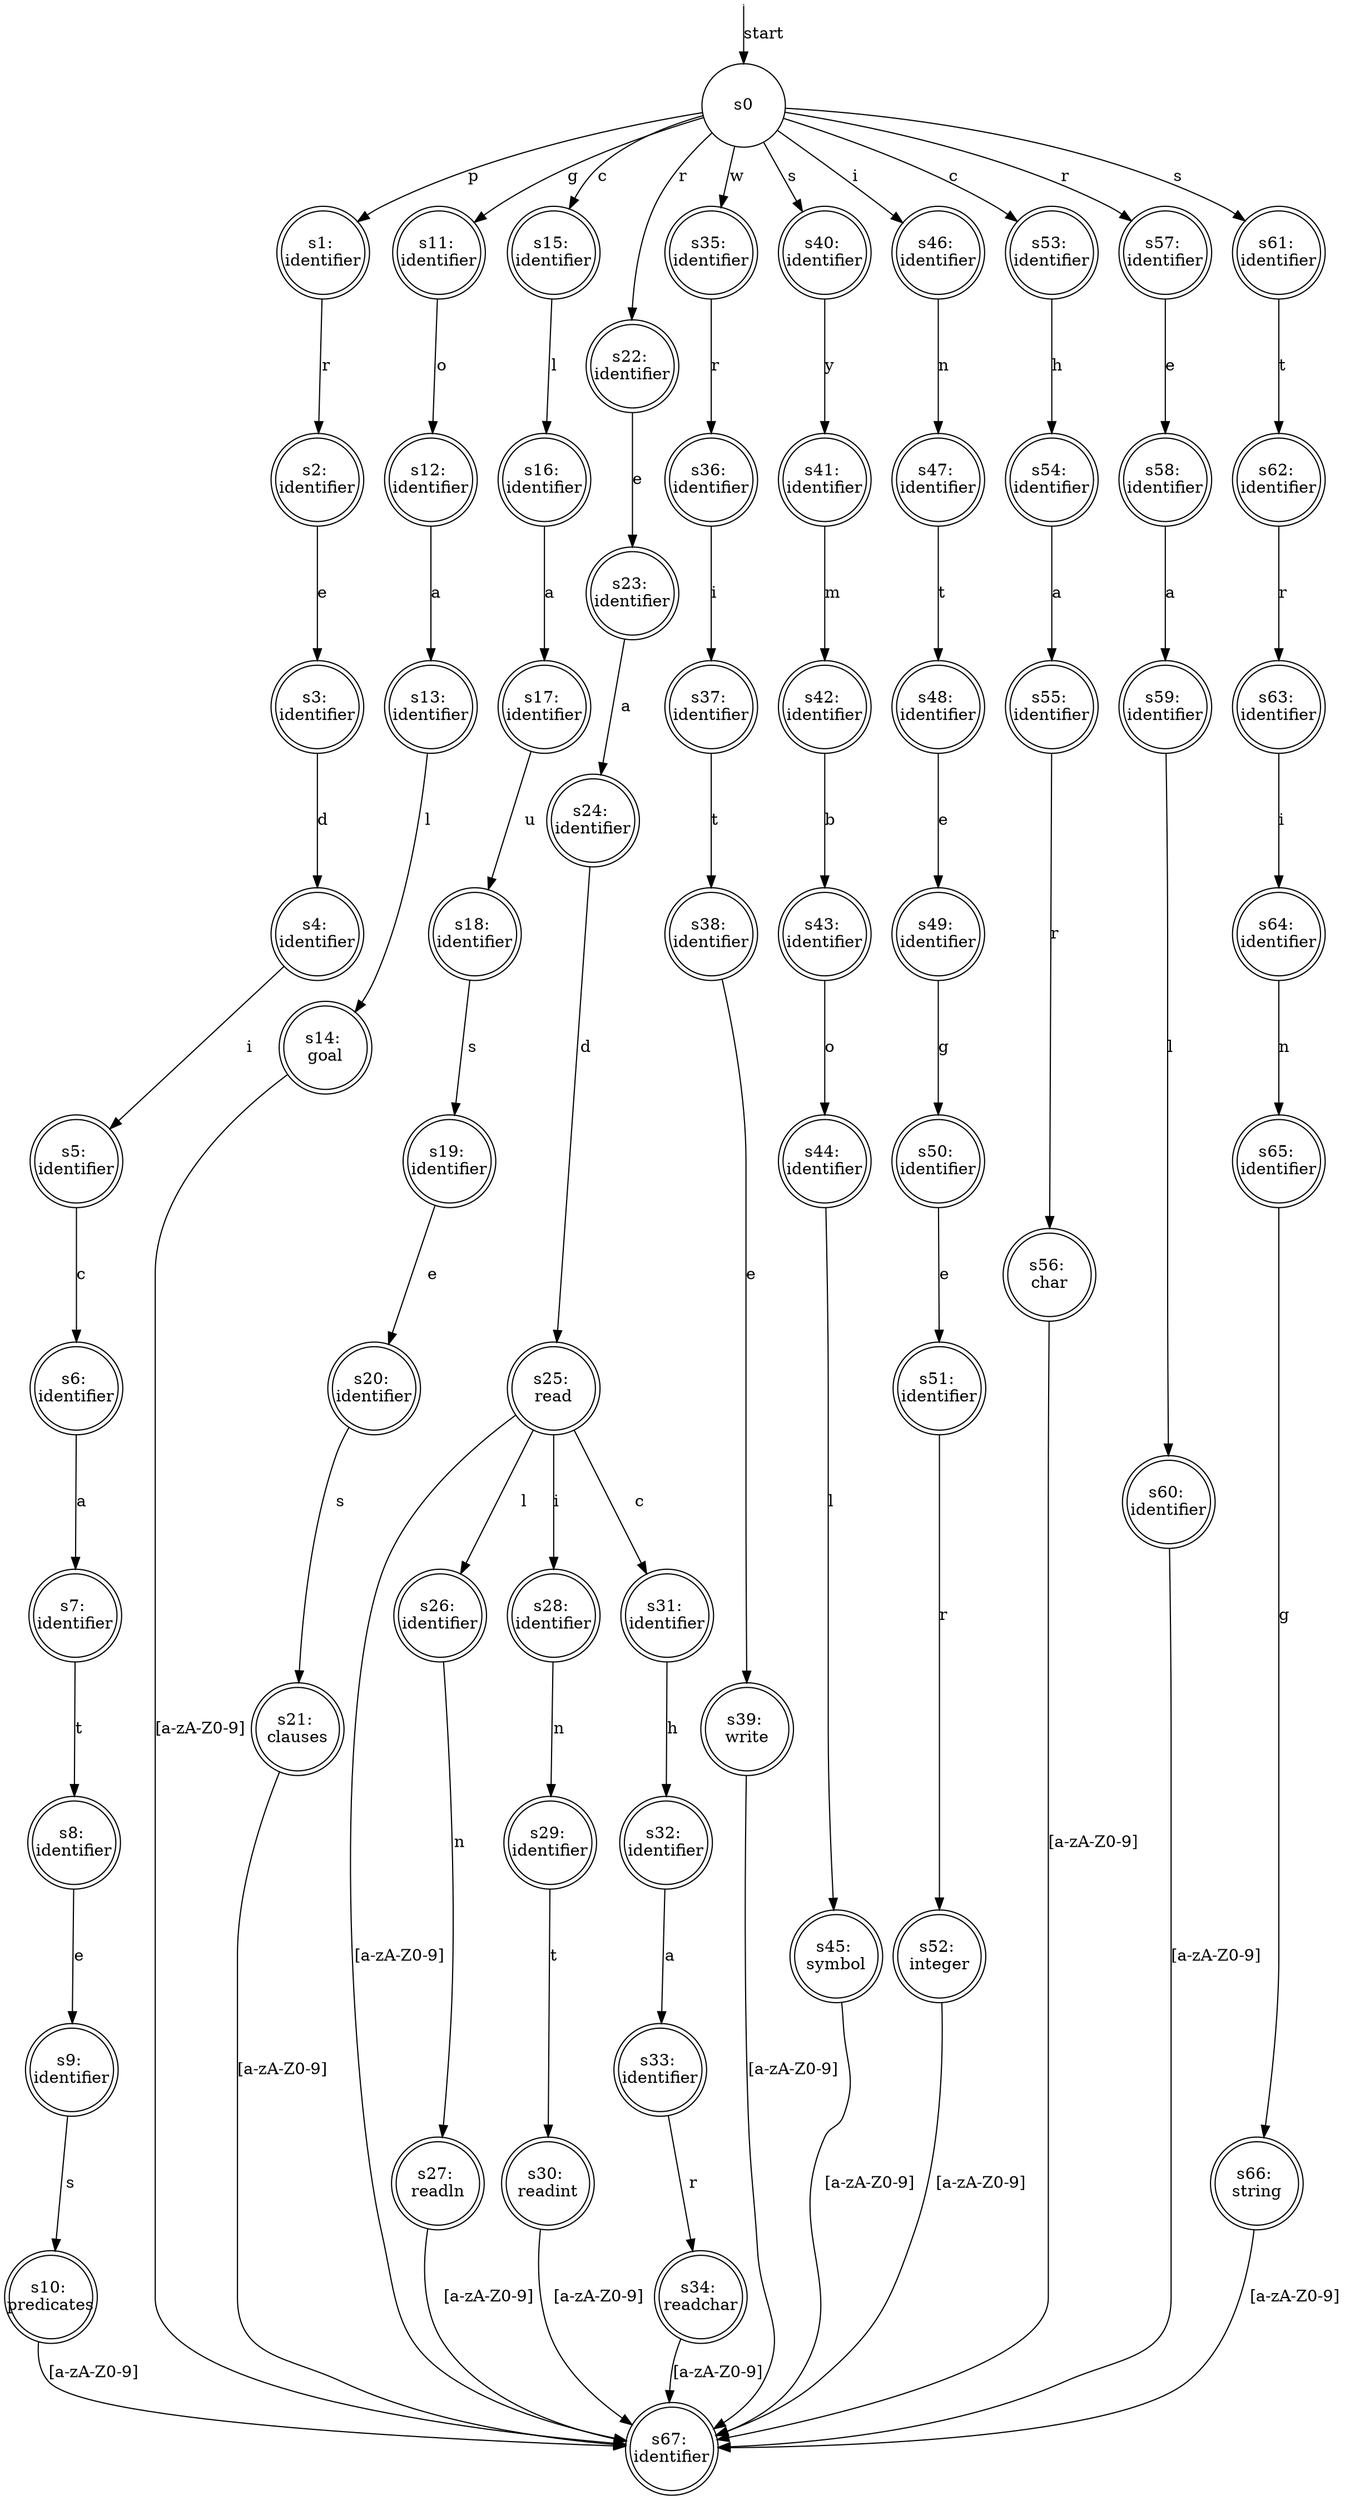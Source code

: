 digraph dfa_reserved_words {
	node [shape=doublecircle]
	node [fixedsize=true]
	node [width=1]
	edge [shape=normal]
	start_reserved_words [shape=point width=0]
	s0 [shape=circle width=1]
	s67 [label="s67: 
identifier"]
	start_reserved_words -> s0 [label=start]
	s1 [label="s1: 
identifier"]
	s2 [label="s2: 
identifier"]
	s3 [label="s3: 
identifier"]
	s4 [label="s4: 
identifier"]
	s5 [label="s5: 
identifier"]
	s6 [label="s6: 
identifier"]
	s7 [label="s7: 
identifier"]
	s8 [label="s8: 
identifier"]
	s9 [label="s9: 
identifier"]
	s10 [label="s10: 
predicates"]
	s0 -> s1 [label=p]
	s1 -> s2 [label=r]
	s2 -> s3 [label=e]
	s3 -> s4 [label=d]
	s4 -> s5 [label=i]
	s5 -> s6 [label=c]
	s6 -> s7 [label=a]
	s7 -> s8 [label=t]
	s8 -> s9 [label=e]
	s9 -> s10 [label=s]
	s10 -> s67 [label="[a-zA-Z0-9]"]
	s11 [label="s11: 
identifier"]
	s12 [label="s12: 
identifier"]
	s13 [label="s13: 
identifier"]
	s14 [label="s14: 
goal"]
	s0 -> s11 [label=g]
	s11 -> s12 [label=o]
	s12 -> s13 [label=a]
	s13 -> s14 [label=l]
	s14 -> s67 [label="[a-zA-Z0-9]"]
	s15 [label="s15: 
identifier"]
	s16 [label="s16: 
identifier"]
	s17 [label="s17: 
identifier"]
	s18 [label="s18: 
identifier"]
	s19 [label="s19: 
identifier"]
	s20 [label="s20: 
identifier"]
	s21 [label="s21: 
clauses"]
	s0 -> s15 [label=c]
	s15 -> s16 [label=l]
	s16 -> s17 [label=a]
	s17 -> s18 [label=u]
	s18 -> s19 [label=s]
	s19 -> s20 [label=e]
	s20 -> s21 [label=s]
	s21 -> s67 [label="[a-zA-Z0-9]"]
	s22 [label="s22: 
identifier"]
	s23 [label="s23: 
identifier"]
	s24 [label="s24: 
identifier"]
	s25 [label="s25: 
read"]
	s0 -> s22 [label=r]
	s22 -> s23 [label=e]
	s23 -> s24 [label=a]
	s24 -> s25 [label=d]
	s25 -> s67 [label="[a-zA-Z0-9]"]
	s26 [label="s26: 
identifier"]
	s27 [label="s27: 
readln"]
	s25 -> s26 [label=l]
	s26 -> s27 [label=n]
	s27 -> s67 [label="[a-zA-Z0-9]"]
	s28 [label="s28: 
identifier"]
	s29 [label="s29: 
identifier"]
	s30 [label="s30: 
readint"]
	s25 -> s28 [label=i]
	s28 -> s29 [label=n]
	s29 -> s30 [label=t]
	s30 -> s67 [label="[a-zA-Z0-9]"]
	s31 [label="s31: 
identifier"]
	s32 [label="s32: 
identifier"]
	s33 [label="s33: 
identifier"]
	s34 [label="s34: 
readchar"]
	s25 -> s31 [label=c]
	s31 -> s32 [label=h]
	s32 -> s33 [label=a]
	s33 -> s34 [label=r]
	s34 -> s67 [label="[a-zA-Z0-9]"]
	s35 [label="s35: 
identifier"]
	s36 [label="s36: 
identifier"]
	s37 [label="s37: 
identifier"]
	s38 [label="s38: 
identifier"]
	s39 [label="s39: 
write"]
	s0 -> s35 [label=w]
	s35 -> s36 [label=r]
	s36 -> s37 [label=i]
	s37 -> s38 [label=t]
	s38 -> s39 [label=e]
	s39 -> s67 [label="[a-zA-Z0-9]"]
	s40 [label="s40: 
identifier"]
	s41 [label="s41: 
identifier"]
	s42 [label="s42: 
identifier"]
	s43 [label="s43: 
identifier"]
	s44 [label="s44: 
identifier"]
	s45 [label="s45: 
symbol"]
	s0 -> s40 [label=s]
	s40 -> s41 [label=y]
	s41 -> s42 [label=m]
	s42 -> s43 [label=b]
	s43 -> s44 [label=o]
	s44 -> s45 [label=l]
	s45 -> s67 [label="[a-zA-Z0-9]"]
	s46 [label="s46: 
identifier"]
	s47 [label="s47: 
identifier"]
	s48 [label="s48: 
identifier"]
	s49 [label="s49: 
identifier"]
	s50 [label="s50: 
identifier"]
	s51 [label="s51: 
identifier"]
	s52 [label="s52: 
integer"]
	s0 -> s46 [label=i]
	s46 -> s47 [label=n]
	s47 -> s48 [label=t]
	s48 -> s49 [label=e]
	s49 -> s50 [label=g]
	s50 -> s51 [label=e]
	s51 -> s52 [label=r]
	s52 -> s67 [label="[a-zA-Z0-9]"]
	s53 [label="s53: 
identifier"]
	s54 [label="s54: 
identifier"]
	s55 [label="s55: 
identifier"]
	s56 [label="s56: 
char"]
	s0 -> s53 [label=c]
	s53 -> s54 [label=h]
	s54 -> s55 [label=a]
	s55 -> s56 [label=r]
	s56 -> s67 [label="[a-zA-Z0-9]"]
	s57 [label="s57: 
identifier"]
	s58 [label="s58: 
identifier"]
	s59 [label="s59: 
identifier"]
	s60 [label="s60: 
real"]
	s0 -> s57 [label=r]
	s57 -> s58 [label=e]
	s58 -> s59 [label=a]
	s59 -> s60 [label=l]
	s60 -> s67 [label="[a-zA-Z0-9]"]
	s60 [label="s60: 
identifier"]
	s61 [label="s61: 
identifier"]
	s62 [label="s62: 
identifier"]
	s63 [label="s63: 
identifier"]
	s64 [label="s64: 
identifier"]
	s65 [label="s65: 
identifier"]
	s66 [label="s66: 
string"]
	s0 -> s61 [label=s]
	s61 -> s62 [label=t]
	s62 -> s63 [label=r]
	s63 -> s64 [label=i]
	s64 -> s65 [label=n]
	s65 -> s66 [label=g]
	s66 -> s67 [label="[a-zA-Z0-9]"]
}
